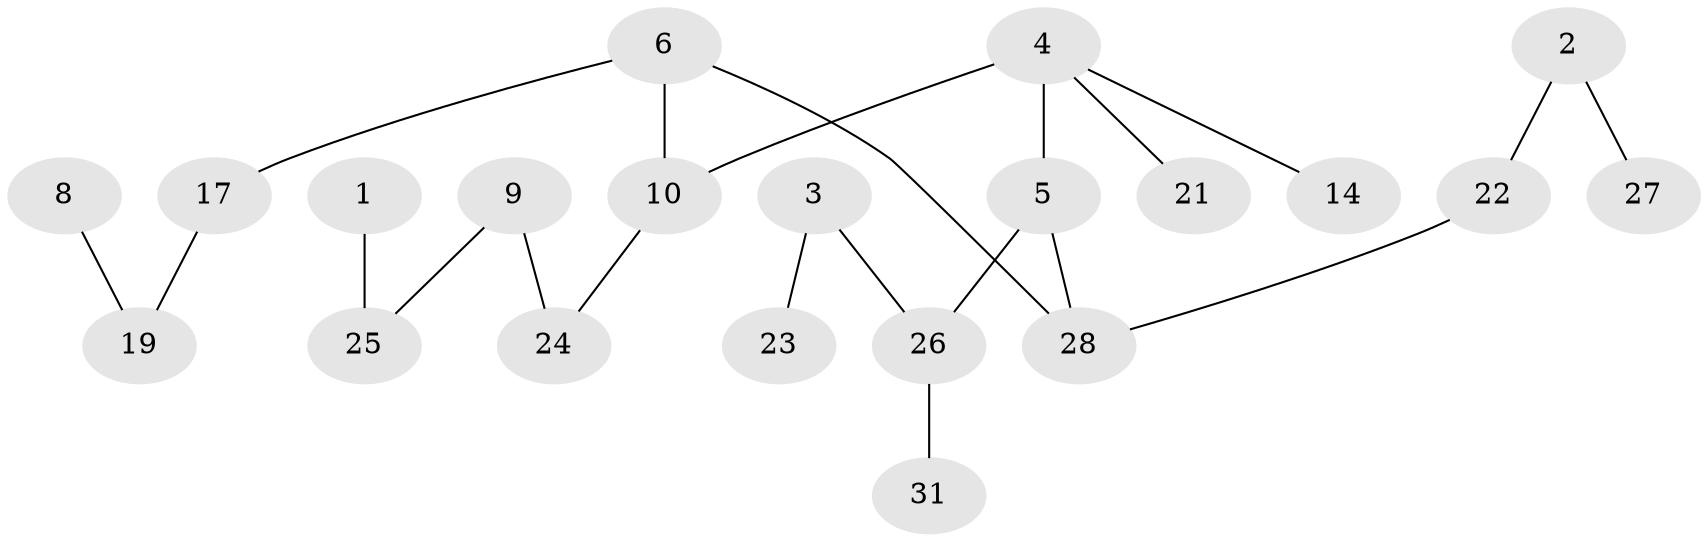 // original degree distribution, {1: 0.4426229508196721, 2: 0.21311475409836064, 4: 0.06557377049180328, 3: 0.18032786885245902, 6: 0.01639344262295082, 0: 0.08196721311475409}
// Generated by graph-tools (version 1.1) at 2025/00/03/09/25 03:00:43]
// undirected, 21 vertices, 21 edges
graph export_dot {
graph [start="1"]
  node [color=gray90,style=filled];
  1;
  2;
  3;
  4;
  5;
  6;
  8;
  9;
  10;
  14;
  17;
  19;
  21;
  22;
  23;
  24;
  25;
  26;
  27;
  28;
  31;
  1 -- 25 [weight=1.0];
  2 -- 22 [weight=1.0];
  2 -- 27 [weight=1.0];
  3 -- 23 [weight=1.0];
  3 -- 26 [weight=1.0];
  4 -- 5 [weight=1.0];
  4 -- 10 [weight=2.0];
  4 -- 14 [weight=1.0];
  4 -- 21 [weight=1.0];
  5 -- 26 [weight=1.0];
  5 -- 28 [weight=1.0];
  6 -- 10 [weight=1.0];
  6 -- 17 [weight=1.0];
  6 -- 28 [weight=1.0];
  8 -- 19 [weight=1.0];
  9 -- 24 [weight=1.0];
  9 -- 25 [weight=1.0];
  10 -- 24 [weight=1.0];
  17 -- 19 [weight=1.0];
  22 -- 28 [weight=1.0];
  26 -- 31 [weight=2.0];
}
